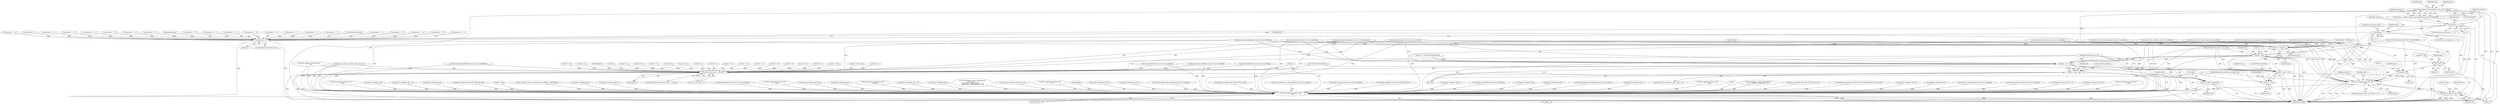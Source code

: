 digraph "0_tcpdump_ffde45acf3348f8353fb4064a1b21683ee6b5ddf@pointer" {
"1001790" [label="(Call,decode_labeled_vpn_prefix4(ndo, tptr, buf, sizeof(buf)))"];
"1001788" [label="(Call,advance = decode_labeled_vpn_prefix4(ndo, tptr, buf, sizeof(buf)))"];
"1001797" [label="(Call,advance == -1)"];
"1001807" [label="(Call,advance == -2)"];
"1002130" [label="(Call,advance < 0)"];
"1002134" [label="(Call,tptr += advance)"];
"1001696" [label="(Call,tptr - pptr)"];
"1001694" [label="(Call,len - (tptr - pptr))"];
"1001693" [label="(Call,len - (tptr - pptr) > 0)"];
"1002123" [label="(Call,tptr = pptr + len)"];
"1002125" [label="(Call,pptr + len)"];
"1002893" [label="(Call,ndo->ndo_vflag > 1 && len)"];
"1002901" [label="(Call,ND_TCHECK2(*pptr,len))"];
"1002905" [label="(Call,print_unknown_data(ndo, pptr, \"\n\t    \", len))"];
"1002095" [label="(Call,tptr-3)"];
"1002115" [label="(Call,tptr-3)"];
"1002113" [label="(Call,print_unknown_data(ndo, tptr-3, \"\n\t    \", tlen))"];
"1002093" [label="(Call,ND_TCHECK2(*(tptr-3),tlen))"];
"1001808" [label="(Identifier,advance)"];
"1002137" [label="(ControlStructure,break;)"];
"1002241" [label="(Call,as_printf(ndo, astostr, sizeof(astostr),\n\t\t\t    EXTRACT_32BITS(tptr+2)))"];
"1002904" [label="(Identifier,len)"];
"1002894" [label="(Call,ndo->ndo_vflag > 1)"];
"1002128" [label="(ControlStructure,break;)"];
"1002288" [label="(Call,ipaddr_string(ndo, tptr+2))"];
"1000129" [label="(MethodParameterIn,u_int len)"];
"1001735" [label="(Call,advance == -3)"];
"1002134" [label="(Call,tptr += advance)"];
"1001392" [label="(Call,decode_prefix6(ndo, tptr, len, buf, sizeof(buf)))"];
"1001264" [label="(Call,decode_labeled_vpn_prefix4(ndo, tptr, buf, sizeof(buf)))"];
"1001642" [label="(Call,ND_TCHECK2(tptr[0], BGP_MP_NLRI_MINSIZE))"];
"1001803" [label="(Identifier,ndo)"];
"1000436" [label="(Call,len != 8)"];
"1001862" [label="(Call,decode_labeled_prefix6(ndo, tptr, len, buf, sizeof(buf)))"];
"1001793" [label="(Identifier,buf)"];
"1001951" [label="(Call,advance == -2)"];
"1001750" [label="(Call,decode_labeled_prefix4(ndo, tptr, len, buf, sizeof(buf)))"];
"1002915" [label="(MethodReturn,RET)"];
"1002669" [label="(Call,len -=4)"];
"1002886" [label="(Call,print_unknown_data(ndo, pptr, \"\n\t    \", len))"];
"1002906" [label="(Identifier,ndo)"];
"1002037" [label="(Call,advance == -1)"];
"1001794" [label="(Call,sizeof(buf))"];
"1000126" [label="(MethodParameterIn,netdissect_options *ndo)"];
"1001698" [label="(Identifier,pptr)"];
"1001707" [label="(Block,)"];
"1002062" [label="(Call,decode_multicast_vpn(ndo, tptr, buf, sizeof(buf)))"];
"1002131" [label="(Identifier,advance)"];
"1001704" [label="(Identifier,af)"];
"1000128" [label="(MethodParameterIn,const u_char *pptr)"];
"1002806" [label="(Call,len -= alen)"];
"1002030" [label="(Call,decode_mdt_vpn_nlri(ndo, tptr, buf, sizeof(buf)))"];
"1001758" [label="(Call,advance == -1)"];
"1001536" [label="(Call,decode_clnp_prefix(ndo, tptr, buf, sizeof(buf)))"];
"1002830" [label="(Call,len > 0)"];
"1000331" [label="(Call,ipaddr_string(ndo, tptr))"];
"1000955" [label="(Call,ipaddr_string(ndo, tptr))"];
"1000338" [label="(Call,len != 4)"];
"1001998" [label="(Call,decode_labeled_vpn_clnp_prefix(ndo, tptr, buf, sizeof(buf)))"];
"1001695" [label="(Identifier,len)"];
"1001472" [label="(Call,decode_labeled_vpn_prefix6(ndo, tptr, buf, sizeof(buf)))"];
"1002903" [label="(Identifier,pptr)"];
"1001694" [label="(Call,len - (tptr - pptr))"];
"1000567" [label="(Call,ipaddr_string(ndo, tptr))"];
"1002005" [label="(Call,advance == -1)"];
"1002902" [label="(Call,*pptr)"];
"1000142" [label="(Call,tptr = pptr)"];
"1002813" [label="(Call,len == 0)"];
"1002125" [label="(Call,pptr + len)"];
"1002901" [label="(Call,ND_TCHECK2(*pptr,len))"];
"1002015" [label="(Call,advance == -2)"];
"1001092" [label="(Call,print_unknown_data(ndo, tptr, \"\n\t    \", tlen))"];
"1001682" [label="(Call,len == BGP_MP_NLRI_MINSIZE)"];
"1002908" [label="(Literal,\"\n\t    \")"];
"1001822" [label="(Call,decode_prefix6(ndo, tptr, len, buf, sizeof(buf)))"];
"1002905" [label="(Call,print_unknown_data(ndo, pptr, \"\n\t    \", len))"];
"1001038" [label="(Call,ipaddr_string(ndo, tptr+BGP_VPN_RD_LEN+4))"];
"1001710" [label="(Call,decode_prefix4(ndo, tptr, len, buf, sizeof(buf)))"];
"1001018" [label="(Call,isonsap_string(ndo, tptr+BGP_VPN_RD_LEN,tlen-BGP_VPN_RD_LEN))"];
"1001809" [label="(Call,-2)"];
"1001700" [label="(Block,)"];
"1000312" [label="(Call,len != 4)"];
"1002093" [label="(Call,ND_TCHECK2(*(tptr-3),tlen))"];
"1002124" [label="(Identifier,tptr)"];
"1001432" [label="(Call,decode_labeled_prefix6(ndo, tptr, len, buf, sizeof(buf)))"];
"1002123" [label="(Call,tptr = pptr + len)"];
"1002126" [label="(Identifier,pptr)"];
"1002909" [label="(Identifier,len)"];
"1000471" [label="(Call,len % 4)"];
"1002069" [label="(Call,advance == -1)"];
"1002107" [label="(ControlStructure,if (ndo->ndo_vflag <= 1))"];
"1002207" [label="(Call,ipaddr_string(ndo, tptr+4))"];
"1002136" [label="(Identifier,advance)"];
"1002127" [label="(Identifier,len)"];
"1000861" [label="(Call,ip6addr_string(ndo, tptr))"];
"1000376" [label="(Call,len != 8)"];
"1001296" [label="(Call,decode_rt_routing_info(ndo, tptr, buf, sizeof(buf)))"];
"1001328" [label="(Call,decode_multicast_vpn(ndo, tptr, buf, sizeof(buf)))"];
"1000428" [label="(Call,ipaddr_string(ndo, tptr + 4))"];
"1002465" [label="(Call,ipaddr_string(ndo, tptr+4))"];
"1001775" [label="(Call,advance == -3)"];
"1001941" [label="(Call,advance == -1)"];
"1002556" [label="(Call,print_unknown_data(ndo, tptr, \"\n\t      \", tlen))"];
"1001973" [label="(Call,advance == -1)"];
"1001983" [label="(Call,advance == -2)"];
"1002121" [label="(Identifier,advance)"];
"1000682" [label="(Call,print_unknown_data(ndo, tptr, \"\n\t    \", tlen))"];
"1002133" [label="(ControlStructure,break;)"];
"1002079" [label="(Call,advance == -2)"];
"1001909" [label="(Call,advance == -1)"];
"1001224" [label="(Call,decode_labeled_prefix4(ndo, tptr, len, buf, sizeof(buf)))"];
"1001788" [label="(Call,advance = decode_labeled_vpn_prefix4(ndo, tptr, buf, sizeof(buf)))"];
"1001168" [label="(Call,len - (tptr - pptr))"];
"1002540" [label="(Call,ipaddr_string(ndo, tptr))"];
"1000463" [label="(Call,ipaddr_string(ndo, tptr + 4))"];
"1002129" [label="(ControlStructure,if (advance < 0))"];
"1001693" [label="(Call,len - (tptr - pptr) > 0)"];
"1000598" [label="(Call,ipaddr_string(ndo, tptr))"];
"1000815" [label="(Call,ipaddr_string(ndo, tptr+BGP_VPN_RD_LEN))"];
"1002096" [label="(Identifier,tptr)"];
"1001184" [label="(Call,decode_prefix4(ndo, tptr, len, buf, sizeof(buf)))"];
"1002118" [label="(Literal,\"\n\t    \")"];
"1001806" [label="(ControlStructure,if (advance == -2))"];
"1001170" [label="(Call,tptr - pptr)"];
"1002117" [label="(Literal,3)"];
"1002115" [label="(Call,tptr-3)"];
"1001699" [label="(Literal,0)"];
"1001697" [label="(Identifier,tptr)"];
"1001689" [label="(Call,tptr += 3)"];
"1002659" [label="(Call,as_printf(ndo, astostr, sizeof(astostr), EXTRACT_32BITS(tptr)))"];
"1000373" [label="(Call,len != 6)"];
"1002911" [label="(Literal,1)"];
"1002503" [label="(Call,ipaddr_string(ndo, tptr))"];
"1002870" [label="(Call,ND_TCHECK2(*pptr,len))"];
"1002047" [label="(Call,advance == -2)"];
"1000190" [label="(Call,!len)"];
"1001649" [label="(Call,EXTRACT_16BITS(tptr))"];
"1002486" [label="(Call,ipaddr_string(ndo, tptr+4))"];
"1001504" [label="(Call,decode_labeled_vpn_l2(ndo, tptr, buf, sizeof(buf)))"];
"1001617" [label="(Call,print_unknown_data(ndo, tptr, \"\n\t    \", tlen))"];
"1000977" [label="(Call,isonsap_string(ndo, tptr, tlen))"];
"1001847" [label="(Call,advance == -3)"];
"1001902" [label="(Call,decode_labeled_vpn_prefix6(ndo, tptr, buf, sizeof(buf)))"];
"1000153" [label="(Call,len != 1)"];
"1000145" [label="(Call,tlen=len)"];
"1002113" [label="(Call,print_unknown_data(ndo, tptr-3, \"\n\t    \", tlen))"];
"1002140" [label="(Call,len % 8)"];
"1000362" [label="(Call,len != 0)"];
"1002094" [label="(Call,*(tptr-3))"];
"1000573" [label="(Call,len % 4)"];
"1002095" [label="(Call,tptr-3)"];
"1002816" [label="(Call,len % 12)"];
"1002119" [label="(Identifier,tlen)"];
"1001791" [label="(Identifier,ndo)"];
"1002101" [label="(Identifier,ndo)"];
"1002135" [label="(Identifier,tptr)"];
"1002116" [label="(Identifier,tptr)"];
"1000200" [label="(Call,bgp_attr_get_as_size(ndo, atype, pptr, len))"];
"1002520" [label="(Call,ipaddr_string(ndo, tptr))"];
"1002899" [label="(Identifier,len)"];
"1002627" [label="(Call,print_unknown_data(ndo, tptr+3,\"\n\t      \", length-3))"];
"1001718" [label="(Call,advance == -1)"];
"1002892" [label="(ControlStructure,if (ndo->ndo_vflag > 1 && len))"];
"1001692" [label="(ControlStructure,while (len - (tptr - pptr) > 0))"];
"1000408" [label="(Call,ipaddr_string(ndo, tptr + 2))"];
"1001887" [label="(Call,advance == -3)"];
"1000767" [label="(Call,ipaddr_string(ndo, tptr))"];
"1001815" [label="(Identifier,ndo)"];
"1000258" [label="(Call,as_printf(ndo, astostr, sizeof(astostr),\n\t\t\t\tas_size == 2 ?\n\t\t\t\tEXTRACT_16BITS(&tptr[2 + i]) :\n\t\t\t\tEXTRACT_32BITS(&tptr[2 + i])))"];
"1001792" [label="(Identifier,tptr)"];
"1002796" [label="(Call,bgp_attr_print(ndo, atype, tptr, alen))"];
"1001790" [label="(Call,decode_labeled_vpn_prefix4(ndo, tptr, buf, sizeof(buf)))"];
"1001797" [label="(Call,advance == -1)"];
"1002120" [label="(Call,advance = 0)"];
"1002382" [label="(Call,print_unknown_data(ndo, tptr, \"\n\t      \", 8))"];
"1000180" [label="(Call,len % 2)"];
"1002098" [label="(Identifier,tlen)"];
"1002907" [label="(Identifier,pptr)"];
"1000548" [label="(Call,len != 4)"];
"1002114" [label="(Identifier,ndo)"];
"1001796" [label="(ControlStructure,if (advance == -1))"];
"1001811" [label="(ControlStructure,goto trunc;)"];
"1001798" [label="(Identifier,advance)"];
"1001696" [label="(Call,tptr - pptr)"];
"1001919" [label="(Call,advance == -2)"];
"1001799" [label="(Call,-1)"];
"1001789" [label="(Identifier,advance)"];
"1002302" [label="(Call,ipaddr_string(ndo, tptr+2))"];
"1002132" [label="(Literal,0)"];
"1000391" [label="(Call,len == 6)"];
"1001934" [label="(Call,decode_labeled_vpn_l2(ndo, tptr, buf, sizeof(buf)))"];
"1000909" [label="(Call,ip6addr_string(ndo, tptr+BGP_VPN_RD_LEN))"];
"1002097" [label="(Literal,3)"];
"1001568" [label="(Call,decode_labeled_vpn_clnp_prefix(ndo, tptr, buf, sizeof(buf)))"];
"1001830" [label="(Call,advance == -1)"];
"1002130" [label="(Call,advance < 0)"];
"1001966" [label="(Call,decode_clnp_prefix(ndo, tptr, buf, sizeof(buf)))"];
"1001360" [label="(Call,decode_mdt_vpn_nlri(ndo, tptr, buf, sizeof(buf)))"];
"1002900" [label="(Block,)"];
"1001870" [label="(Call,advance == -1)"];
"1002893" [label="(Call,ndo->ndo_vflag > 1 && len)"];
"1001058" [label="(Call,ip6addr_string(ndo, tptr+BGP_VPN_RD_LEN+3))"];
"1002223" [label="(Call,ipaddr_string(ndo, tptr+2))"];
"1001807" [label="(Call,advance == -2)"];
"1001790" -> "1001788"  [label="AST: "];
"1001790" -> "1001794"  [label="CFG: "];
"1001791" -> "1001790"  [label="AST: "];
"1001792" -> "1001790"  [label="AST: "];
"1001793" -> "1001790"  [label="AST: "];
"1001794" -> "1001790"  [label="AST: "];
"1001788" -> "1001790"  [label="CFG: "];
"1001790" -> "1002915"  [label="DDG: "];
"1001790" -> "1002915"  [label="DDG: "];
"1001790" -> "1002915"  [label="DDG: "];
"1001790" -> "1001788"  [label="DDG: "];
"1001790" -> "1001788"  [label="DDG: "];
"1001790" -> "1001788"  [label="DDG: "];
"1001790" -> "1002113"  [label="DDG: "];
"1001790" -> "1002134"  [label="DDG: "];
"1001790" -> "1002905"  [label="DDG: "];
"1001788" -> "1001707"  [label="AST: "];
"1001789" -> "1001788"  [label="AST: "];
"1001798" -> "1001788"  [label="CFG: "];
"1001788" -> "1002915"  [label="DDG: "];
"1001788" -> "1001797"  [label="DDG: "];
"1001797" -> "1001796"  [label="AST: "];
"1001797" -> "1001799"  [label="CFG: "];
"1001798" -> "1001797"  [label="AST: "];
"1001799" -> "1001797"  [label="AST: "];
"1001803" -> "1001797"  [label="CFG: "];
"1001808" -> "1001797"  [label="CFG: "];
"1001797" -> "1002915"  [label="DDG: "];
"1001797" -> "1002915"  [label="DDG: "];
"1001797" -> "1002915"  [label="DDG: "];
"1001799" -> "1001797"  [label="DDG: "];
"1001797" -> "1001807"  [label="DDG: "];
"1001797" -> "1002130"  [label="DDG: "];
"1001807" -> "1001806"  [label="AST: "];
"1001807" -> "1001809"  [label="CFG: "];
"1001808" -> "1001807"  [label="AST: "];
"1001809" -> "1001807"  [label="AST: "];
"1001811" -> "1001807"  [label="CFG: "];
"1001815" -> "1001807"  [label="CFG: "];
"1001807" -> "1002915"  [label="DDG: "];
"1001807" -> "1002915"  [label="DDG: "];
"1001807" -> "1002915"  [label="DDG: "];
"1001809" -> "1001807"  [label="DDG: "];
"1001807" -> "1002130"  [label="DDG: "];
"1002130" -> "1002129"  [label="AST: "];
"1002130" -> "1002132"  [label="CFG: "];
"1002131" -> "1002130"  [label="AST: "];
"1002132" -> "1002130"  [label="AST: "];
"1002133" -> "1002130"  [label="CFG: "];
"1002135" -> "1002130"  [label="CFG: "];
"1002130" -> "1002915"  [label="DDG: "];
"1002130" -> "1002915"  [label="DDG: "];
"1001941" -> "1002130"  [label="DDG: "];
"1001847" -> "1002130"  [label="DDG: "];
"1002047" -> "1002130"  [label="DDG: "];
"1001951" -> "1002130"  [label="DDG: "];
"1001718" -> "1002130"  [label="DDG: "];
"1001870" -> "1002130"  [label="DDG: "];
"1001887" -> "1002130"  [label="DDG: "];
"1001735" -> "1002130"  [label="DDG: "];
"1002015" -> "1002130"  [label="DDG: "];
"1002069" -> "1002130"  [label="DDG: "];
"1001909" -> "1002130"  [label="DDG: "];
"1001775" -> "1002130"  [label="DDG: "];
"1001758" -> "1002130"  [label="DDG: "];
"1002037" -> "1002130"  [label="DDG: "];
"1001830" -> "1002130"  [label="DDG: "];
"1002120" -> "1002130"  [label="DDG: "];
"1001973" -> "1002130"  [label="DDG: "];
"1002079" -> "1002130"  [label="DDG: "];
"1002005" -> "1002130"  [label="DDG: "];
"1001919" -> "1002130"  [label="DDG: "];
"1001983" -> "1002130"  [label="DDG: "];
"1002130" -> "1002134"  [label="DDG: "];
"1002134" -> "1001700"  [label="AST: "];
"1002134" -> "1002136"  [label="CFG: "];
"1002135" -> "1002134"  [label="AST: "];
"1002136" -> "1002134"  [label="AST: "];
"1001695" -> "1002134"  [label="CFG: "];
"1002134" -> "1002915"  [label="DDG: "];
"1002134" -> "1001696"  [label="DDG: "];
"1002123" -> "1002134"  [label="DDG: "];
"1001642" -> "1002134"  [label="DDG: "];
"1002030" -> "1002134"  [label="DDG: "];
"1001902" -> "1002134"  [label="DDG: "];
"1001710" -> "1002134"  [label="DDG: "];
"1001822" -> "1002134"  [label="DDG: "];
"1001934" -> "1002134"  [label="DDG: "];
"1001966" -> "1002134"  [label="DDG: "];
"1001862" -> "1002134"  [label="DDG: "];
"1001750" -> "1002134"  [label="DDG: "];
"1001998" -> "1002134"  [label="DDG: "];
"1002062" -> "1002134"  [label="DDG: "];
"1001649" -> "1002134"  [label="DDG: "];
"1001696" -> "1001694"  [label="AST: "];
"1001696" -> "1001698"  [label="CFG: "];
"1001697" -> "1001696"  [label="AST: "];
"1001698" -> "1001696"  [label="AST: "];
"1001694" -> "1001696"  [label="CFG: "];
"1001696" -> "1002915"  [label="DDG: "];
"1001696" -> "1002915"  [label="DDG: "];
"1001696" -> "1001694"  [label="DDG: "];
"1001696" -> "1001694"  [label="DDG: "];
"1001642" -> "1001696"  [label="DDG: "];
"1001689" -> "1001696"  [label="DDG: "];
"1001649" -> "1001696"  [label="DDG: "];
"1000128" -> "1001696"  [label="DDG: "];
"1001696" -> "1002095"  [label="DDG: "];
"1001696" -> "1002123"  [label="DDG: "];
"1001696" -> "1002125"  [label="DDG: "];
"1001696" -> "1002905"  [label="DDG: "];
"1001694" -> "1001693"  [label="AST: "];
"1001695" -> "1001694"  [label="AST: "];
"1001699" -> "1001694"  [label="CFG: "];
"1001694" -> "1002915"  [label="DDG: "];
"1001694" -> "1001693"  [label="DDG: "];
"1001694" -> "1001693"  [label="DDG: "];
"1001862" -> "1001694"  [label="DDG: "];
"1001822" -> "1001694"  [label="DDG: "];
"1001710" -> "1001694"  [label="DDG: "];
"1001682" -> "1001694"  [label="DDG: "];
"1001750" -> "1001694"  [label="DDG: "];
"1000129" -> "1001694"  [label="DDG: "];
"1001694" -> "1002123"  [label="DDG: "];
"1001694" -> "1002125"  [label="DDG: "];
"1001694" -> "1002893"  [label="DDG: "];
"1001693" -> "1001692"  [label="AST: "];
"1001693" -> "1001699"  [label="CFG: "];
"1001699" -> "1001693"  [label="AST: "];
"1001704" -> "1001693"  [label="CFG: "];
"1002137" -> "1001693"  [label="CFG: "];
"1001693" -> "1002915"  [label="DDG: "];
"1001693" -> "1002915"  [label="DDG: "];
"1002123" -> "1001707"  [label="AST: "];
"1002123" -> "1002125"  [label="CFG: "];
"1002124" -> "1002123"  [label="AST: "];
"1002125" -> "1002123"  [label="AST: "];
"1002128" -> "1002123"  [label="CFG: "];
"1002123" -> "1002915"  [label="DDG: "];
"1002123" -> "1002915"  [label="DDG: "];
"1000128" -> "1002123"  [label="DDG: "];
"1000129" -> "1002123"  [label="DDG: "];
"1002125" -> "1002127"  [label="CFG: "];
"1002126" -> "1002125"  [label="AST: "];
"1002127" -> "1002125"  [label="AST: "];
"1002125" -> "1002915"  [label="DDG: "];
"1000128" -> "1002125"  [label="DDG: "];
"1000129" -> "1002125"  [label="DDG: "];
"1002893" -> "1002892"  [label="AST: "];
"1002893" -> "1002894"  [label="CFG: "];
"1002893" -> "1002899"  [label="CFG: "];
"1002894" -> "1002893"  [label="AST: "];
"1002899" -> "1002893"  [label="AST: "];
"1002903" -> "1002893"  [label="CFG: "];
"1002911" -> "1002893"  [label="CFG: "];
"1002893" -> "1002915"  [label="DDG: "];
"1002893" -> "1002915"  [label="DDG: "];
"1002893" -> "1002915"  [label="DDG: "];
"1002894" -> "1002893"  [label="DDG: "];
"1002894" -> "1002893"  [label="DDG: "];
"1000338" -> "1002893"  [label="DDG: "];
"1000180" -> "1002893"  [label="DDG: "];
"1000573" -> "1002893"  [label="DDG: "];
"1000153" -> "1002893"  [label="DDG: "];
"1001750" -> "1002893"  [label="DDG: "];
"1002806" -> "1002893"  [label="DDG: "];
"1001392" -> "1002893"  [label="DDG: "];
"1000376" -> "1002893"  [label="DDG: "];
"1001862" -> "1002893"  [label="DDG: "];
"1002830" -> "1002893"  [label="DDG: "];
"1000436" -> "1002893"  [label="DDG: "];
"1001822" -> "1002893"  [label="DDG: "];
"1000471" -> "1002893"  [label="DDG: "];
"1000391" -> "1002893"  [label="DDG: "];
"1001710" -> "1002893"  [label="DDG: "];
"1000312" -> "1002893"  [label="DDG: "];
"1002870" -> "1002893"  [label="DDG: "];
"1002813" -> "1002893"  [label="DDG: "];
"1001168" -> "1002893"  [label="DDG: "];
"1000190" -> "1002893"  [label="DDG: "];
"1001432" -> "1002893"  [label="DDG: "];
"1002886" -> "1002893"  [label="DDG: "];
"1002816" -> "1002893"  [label="DDG: "];
"1001224" -> "1002893"  [label="DDG: "];
"1002140" -> "1002893"  [label="DDG: "];
"1000373" -> "1002893"  [label="DDG: "];
"1000548" -> "1002893"  [label="DDG: "];
"1002669" -> "1002893"  [label="DDG: "];
"1000362" -> "1002893"  [label="DDG: "];
"1001184" -> "1002893"  [label="DDG: "];
"1000129" -> "1002893"  [label="DDG: "];
"1000200" -> "1002893"  [label="DDG: "];
"1002893" -> "1002901"  [label="DDG: "];
"1002901" -> "1002900"  [label="AST: "];
"1002901" -> "1002904"  [label="CFG: "];
"1002902" -> "1002901"  [label="AST: "];
"1002904" -> "1002901"  [label="AST: "];
"1002906" -> "1002901"  [label="CFG: "];
"1002901" -> "1002915"  [label="DDG: "];
"1002901" -> "1002915"  [label="DDG: "];
"1002870" -> "1002901"  [label="DDG: "];
"1000129" -> "1002901"  [label="DDG: "];
"1002901" -> "1002905"  [label="DDG: "];
"1002905" -> "1002900"  [label="AST: "];
"1002905" -> "1002909"  [label="CFG: "];
"1002906" -> "1002905"  [label="AST: "];
"1002907" -> "1002905"  [label="AST: "];
"1002908" -> "1002905"  [label="AST: "];
"1002909" -> "1002905"  [label="AST: "];
"1002911" -> "1002905"  [label="CFG: "];
"1002905" -> "1002915"  [label="DDG: "];
"1002905" -> "1002915"  [label="DDG: "];
"1002905" -> "1002915"  [label="DDG: "];
"1002905" -> "1002915"  [label="DDG: "];
"1000598" -> "1002905"  [label="DDG: "];
"1000331" -> "1002905"  [label="DDG: "];
"1001018" -> "1002905"  [label="DDG: "];
"1001092" -> "1002905"  [label="DDG: "];
"1000977" -> "1002905"  [label="DDG: "];
"1002886" -> "1002905"  [label="DDG: "];
"1002886" -> "1002905"  [label="DDG: "];
"1001264" -> "1002905"  [label="DDG: "];
"1000258" -> "1002905"  [label="DDG: "];
"1002113" -> "1002905"  [label="DDG: "];
"1002223" -> "1002905"  [label="DDG: "];
"1000815" -> "1002905"  [label="DDG: "];
"1002540" -> "1002905"  [label="DDG: "];
"1001432" -> "1002905"  [label="DDG: "];
"1000200" -> "1002905"  [label="DDG: "];
"1000200" -> "1002905"  [label="DDG: "];
"1001862" -> "1002905"  [label="DDG: "];
"1001392" -> "1002905"  [label="DDG: "];
"1002486" -> "1002905"  [label="DDG: "];
"1001184" -> "1002905"  [label="DDG: "];
"1000567" -> "1002905"  [label="DDG: "];
"1001328" -> "1002905"  [label="DDG: "];
"1000408" -> "1002905"  [label="DDG: "];
"1002241" -> "1002905"  [label="DDG: "];
"1001568" -> "1002905"  [label="DDG: "];
"1000682" -> "1002905"  [label="DDG: "];
"1002465" -> "1002905"  [label="DDG: "];
"1001822" -> "1002905"  [label="DDG: "];
"1001750" -> "1002905"  [label="DDG: "];
"1002627" -> "1002905"  [label="DDG: "];
"1002030" -> "1002905"  [label="DDG: "];
"1001472" -> "1002905"  [label="DDG: "];
"1002382" -> "1002905"  [label="DDG: "];
"1001536" -> "1002905"  [label="DDG: "];
"1002796" -> "1002905"  [label="DDG: "];
"1001934" -> "1002905"  [label="DDG: "];
"1002207" -> "1002905"  [label="DDG: "];
"1001998" -> "1002905"  [label="DDG: "];
"1002062" -> "1002905"  [label="DDG: "];
"1000909" -> "1002905"  [label="DDG: "];
"1001224" -> "1002905"  [label="DDG: "];
"1000463" -> "1002905"  [label="DDG: "];
"1001504" -> "1002905"  [label="DDG: "];
"1001710" -> "1002905"  [label="DDG: "];
"1002288" -> "1002905"  [label="DDG: "];
"1001360" -> "1002905"  [label="DDG: "];
"1001966" -> "1002905"  [label="DDG: "];
"1001617" -> "1002905"  [label="DDG: "];
"1001902" -> "1002905"  [label="DDG: "];
"1002302" -> "1002905"  [label="DDG: "];
"1001058" -> "1002905"  [label="DDG: "];
"1001296" -> "1002905"  [label="DDG: "];
"1000861" -> "1002905"  [label="DDG: "];
"1000955" -> "1002905"  [label="DDG: "];
"1002520" -> "1002905"  [label="DDG: "];
"1000428" -> "1002905"  [label="DDG: "];
"1000767" -> "1002905"  [label="DDG: "];
"1001038" -> "1002905"  [label="DDG: "];
"1002556" -> "1002905"  [label="DDG: "];
"1002659" -> "1002905"  [label="DDG: "];
"1002503" -> "1002905"  [label="DDG: "];
"1000126" -> "1002905"  [label="DDG: "];
"1001170" -> "1002905"  [label="DDG: "];
"1000128" -> "1002905"  [label="DDG: "];
"1000129" -> "1002905"  [label="DDG: "];
"1002095" -> "1002094"  [label="AST: "];
"1002095" -> "1002097"  [label="CFG: "];
"1002096" -> "1002095"  [label="AST: "];
"1002097" -> "1002095"  [label="AST: "];
"1002094" -> "1002095"  [label="CFG: "];
"1001642" -> "1002095"  [label="DDG: "];
"1000142" -> "1002095"  [label="DDG: "];
"1001649" -> "1002095"  [label="DDG: "];
"1002095" -> "1002115"  [label="DDG: "];
"1002115" -> "1002113"  [label="AST: "];
"1002115" -> "1002117"  [label="CFG: "];
"1002116" -> "1002115"  [label="AST: "];
"1002117" -> "1002115"  [label="AST: "];
"1002118" -> "1002115"  [label="CFG: "];
"1002115" -> "1002113"  [label="DDG: "];
"1002115" -> "1002113"  [label="DDG: "];
"1001642" -> "1002115"  [label="DDG: "];
"1001649" -> "1002115"  [label="DDG: "];
"1002113" -> "1002107"  [label="AST: "];
"1002113" -> "1002119"  [label="CFG: "];
"1002114" -> "1002113"  [label="AST: "];
"1002118" -> "1002113"  [label="AST: "];
"1002119" -> "1002113"  [label="AST: "];
"1002121" -> "1002113"  [label="CFG: "];
"1002113" -> "1002915"  [label="DDG: "];
"1002113" -> "1002915"  [label="DDG: "];
"1002113" -> "1002915"  [label="DDG: "];
"1002113" -> "1002915"  [label="DDG: "];
"1002113" -> "1002093"  [label="DDG: "];
"1001862" -> "1002113"  [label="DDG: "];
"1002030" -> "1002113"  [label="DDG: "];
"1001934" -> "1002113"  [label="DDG: "];
"1001998" -> "1002113"  [label="DDG: "];
"1002062" -> "1002113"  [label="DDG: "];
"1001966" -> "1002113"  [label="DDG: "];
"1001902" -> "1002113"  [label="DDG: "];
"1001750" -> "1002113"  [label="DDG: "];
"1001822" -> "1002113"  [label="DDG: "];
"1001710" -> "1002113"  [label="DDG: "];
"1000126" -> "1002113"  [label="DDG: "];
"1002093" -> "1002113"  [label="DDG: "];
"1002093" -> "1001707"  [label="AST: "];
"1002093" -> "1002098"  [label="CFG: "];
"1002094" -> "1002093"  [label="AST: "];
"1002098" -> "1002093"  [label="AST: "];
"1002101" -> "1002093"  [label="CFG: "];
"1002093" -> "1002915"  [label="DDG: "];
"1002093" -> "1002915"  [label="DDG: "];
"1002093" -> "1002915"  [label="DDG: "];
"1000145" -> "1002093"  [label="DDG: "];
}
